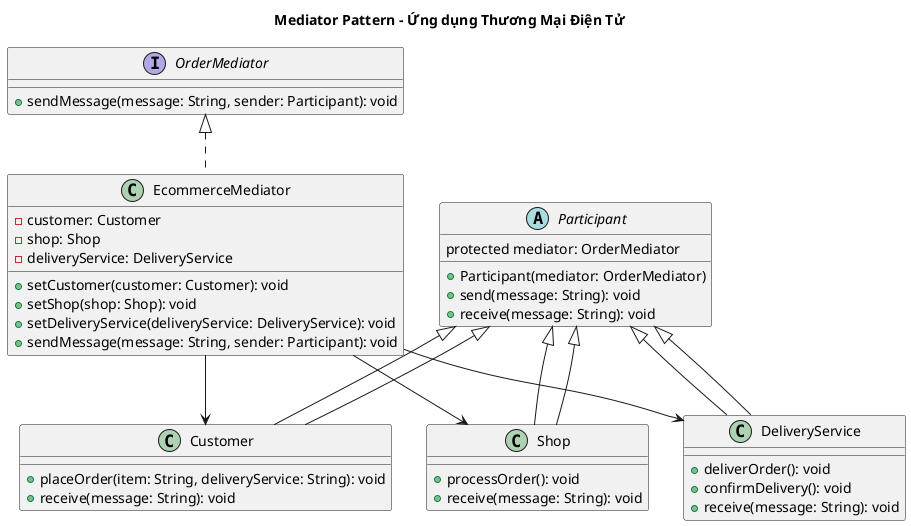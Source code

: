 @startuml

title Mediator Pattern - Ứng dụng Thương Mại Điện Tử

interface OrderMediator {
    + sendMessage(message: String, sender: Participant): void
}

class EcommerceMediator {
    - customer: Customer
    - shop: Shop
    - deliveryService: DeliveryService
    + setCustomer(customer: Customer): void
    + setShop(shop: Shop): void
    + setDeliveryService(deliveryService: DeliveryService): void
    + sendMessage(message: String, sender: Participant): void
}

abstract class Participant {
    protected mediator: OrderMediator
    + Participant(mediator: OrderMediator)
    + send(message: String): void
    + receive(message: String): void
}

class Customer extends Participant {
    + placeOrder(item: String, deliveryService: String): void
    + receive(message: String): void
}

class Shop extends Participant {
    + processOrder(): void
    + receive(message: String): void
}

class DeliveryService extends Participant {
    + deliverOrder(): void
    + confirmDelivery(): void
    + receive(message: String): void
}

OrderMediator <|.. EcommerceMediator
Participant <|-- Customer
Participant <|-- Shop
Participant <|-- DeliveryService
EcommerceMediator --> Customer
EcommerceMediator --> Shop
EcommerceMediator --> DeliveryService

@enduml